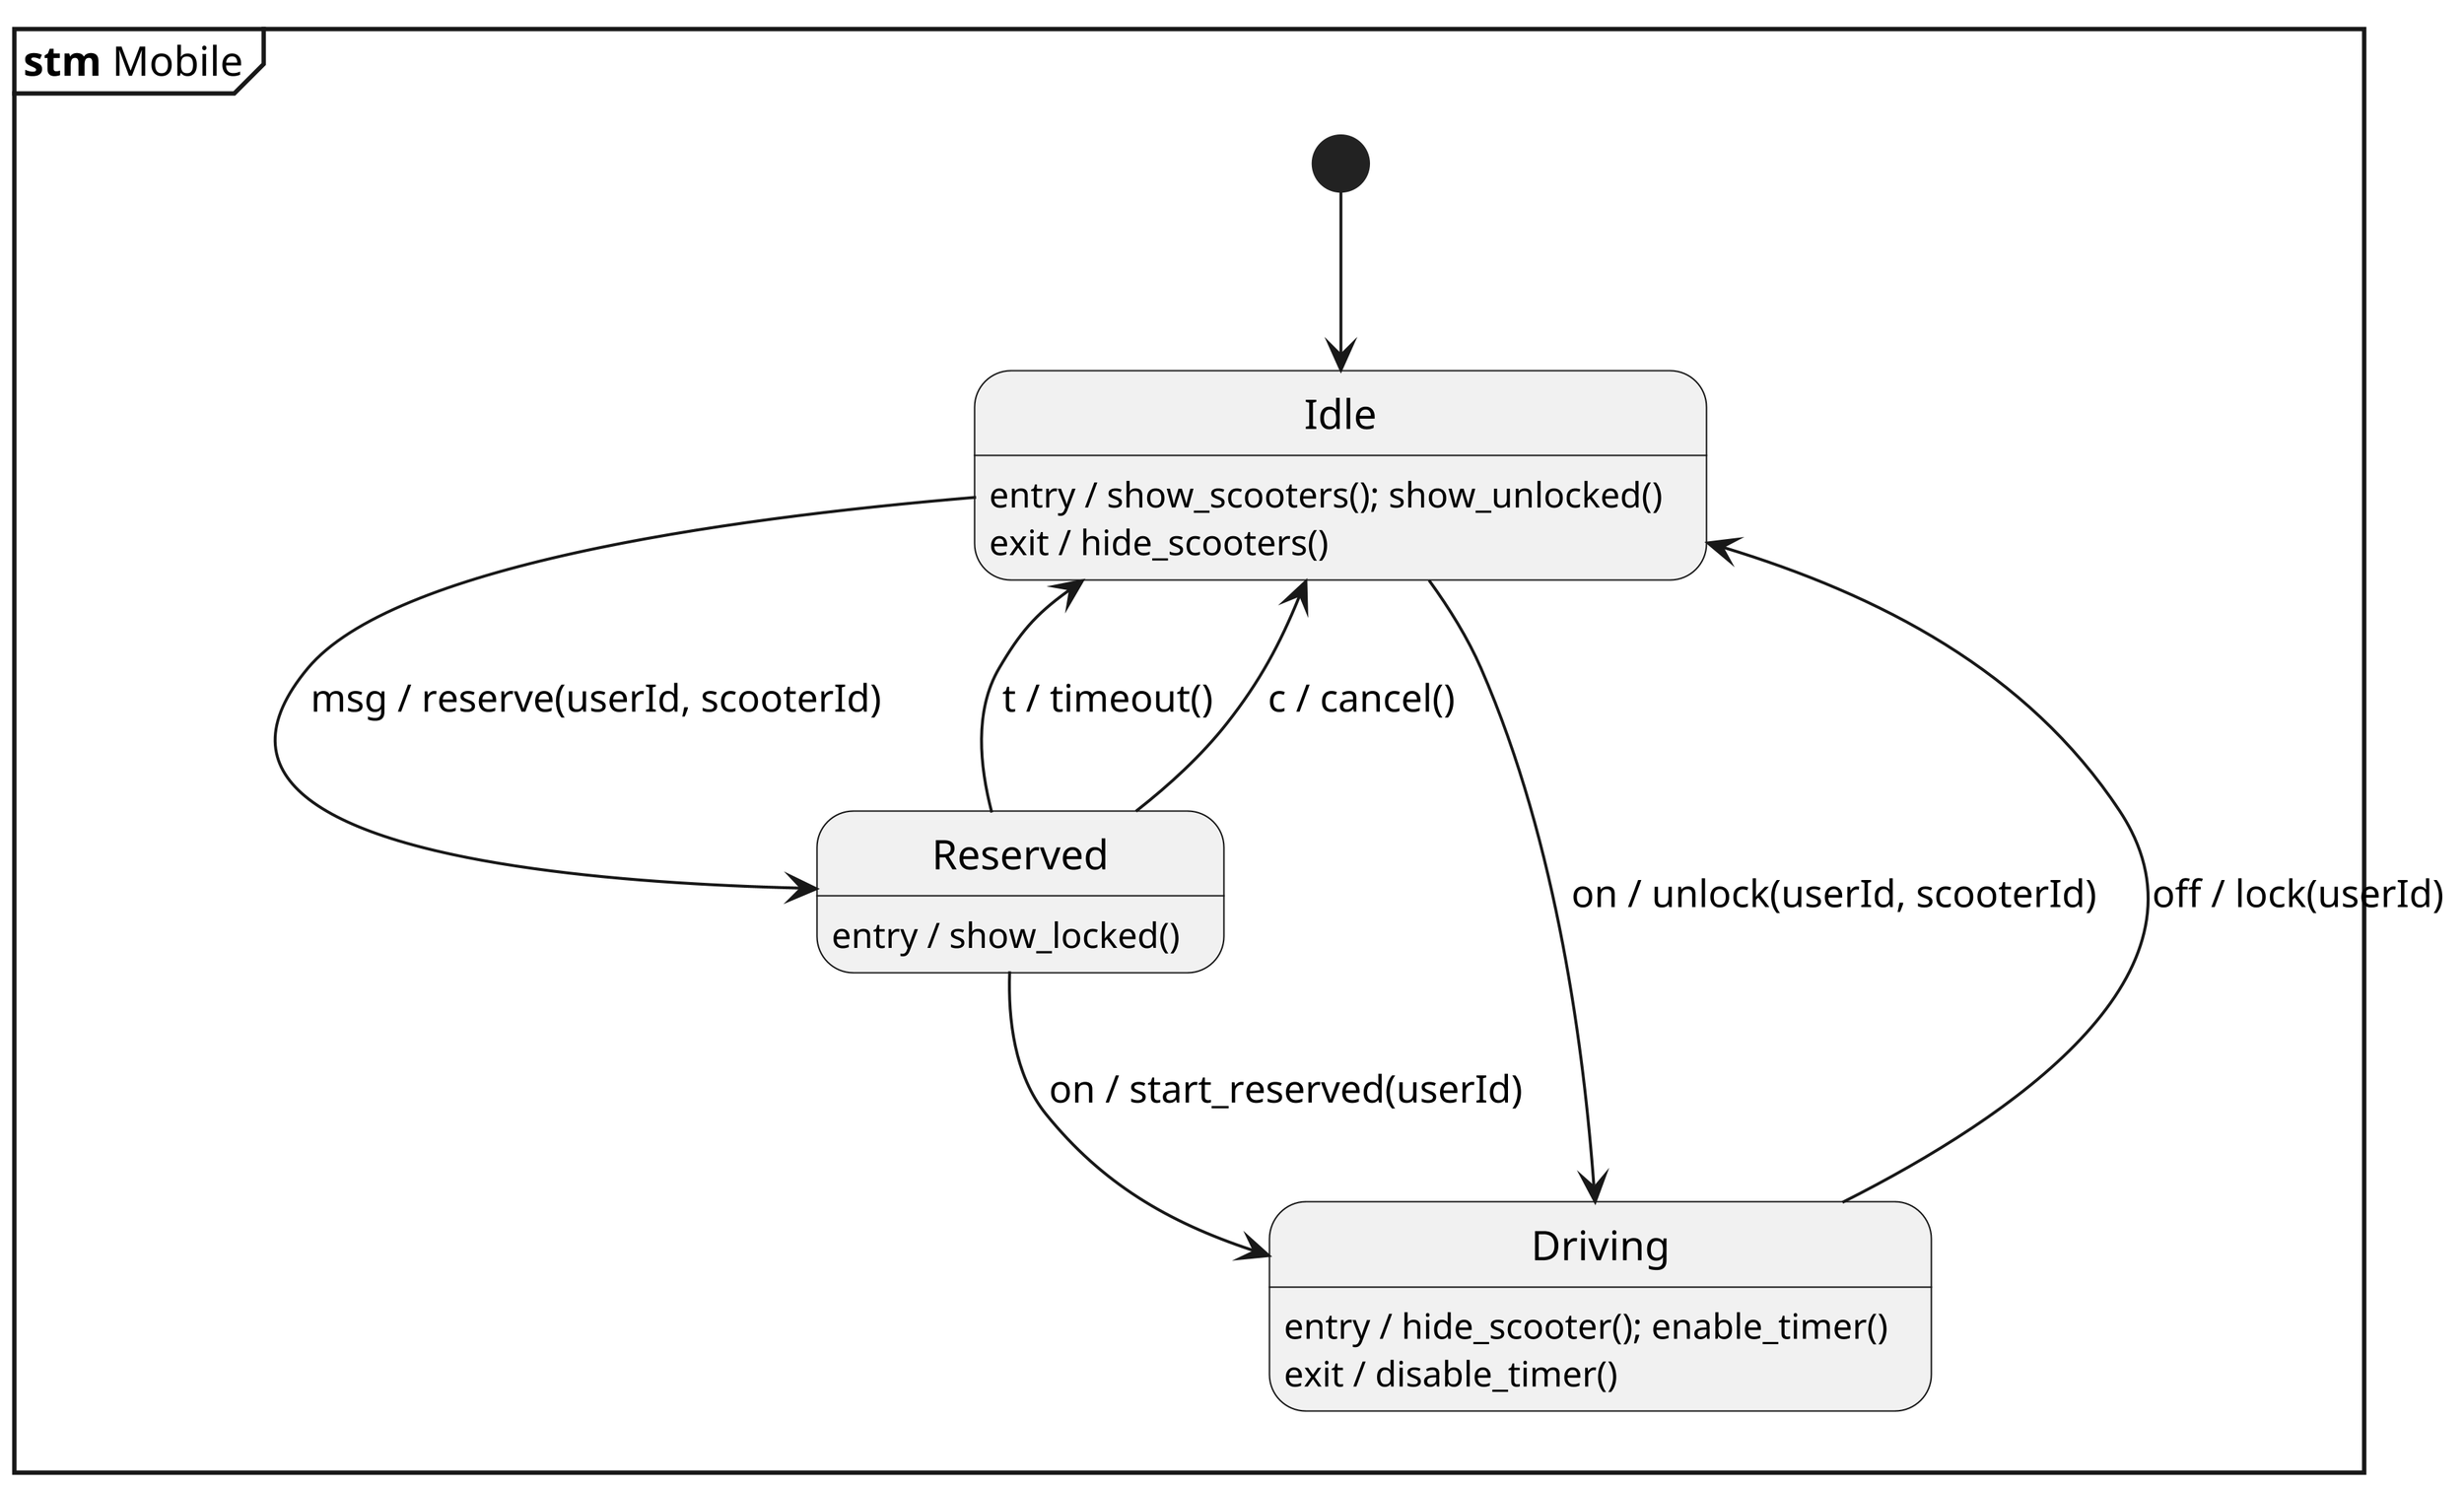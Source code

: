 @startuml mobile

skinparam dpi 400
mainframe **stm** Mobile

[*] --> Idle

Idle : entry / show_scooters(); show_unlocked()
Idle : exit / hide_scooters()
Reserved : entry / show_locked()
Driving : entry / hide_scooter(); enable_timer() 
Driving : exit / disable_timer()

Idle --> Driving : on / unlock(userId, scooterId)
Driving --> Idle : off / lock(userId)

Idle --> Reserved  : msg / reserve(userId, scooterId)
Reserved --> Idle : t / timeout()
Reserved --> Idle : c / cancel()
Reserved --> Driving : on / start_reserved(userId)

@enduml